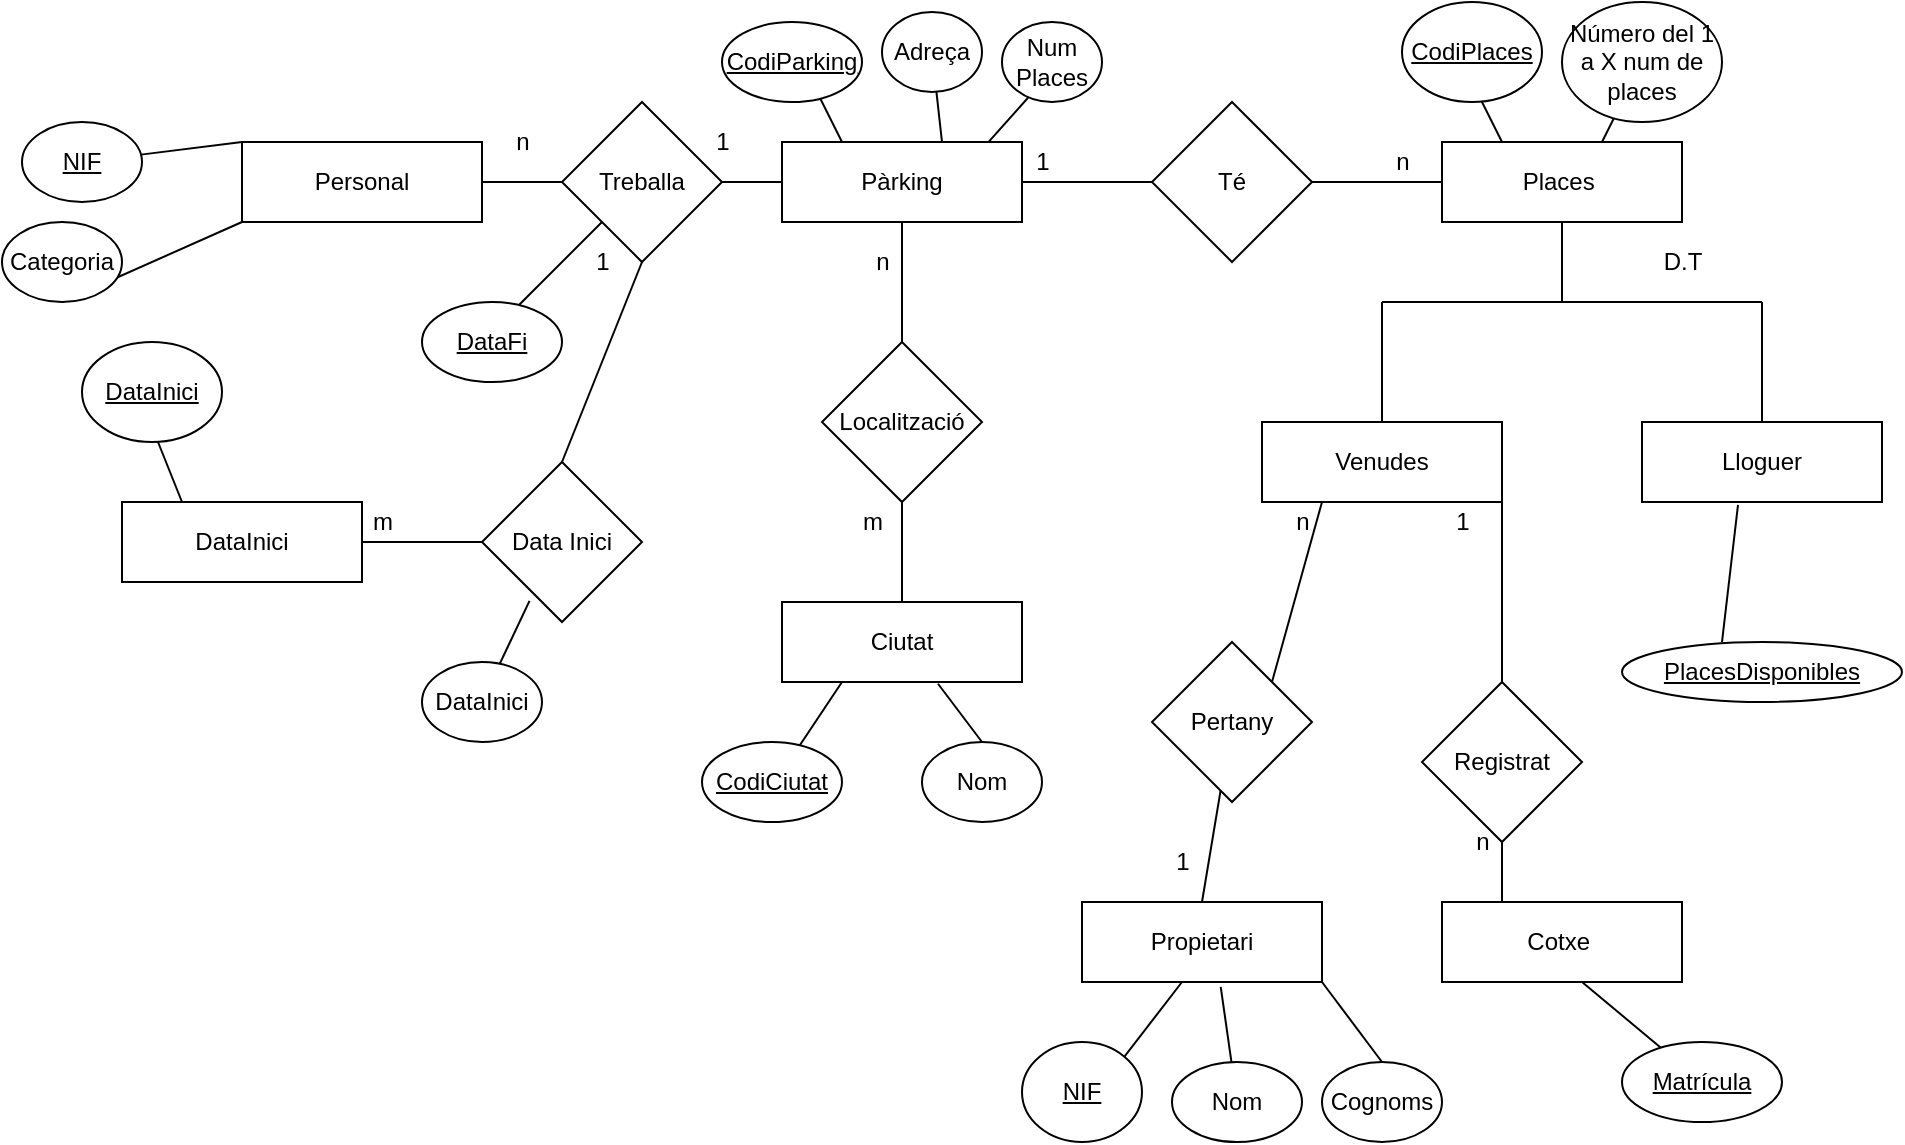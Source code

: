 <mxfile version="13.10.1" type="github">
  <diagram id="R2lEEEUBdFMjLlhIrx00" name="Page-1">
    <mxGraphModel dx="2354" dy="615" grid="1" gridSize="10" guides="1" tooltips="1" connect="1" arrows="1" fold="1" page="1" pageScale="1" pageWidth="850" pageHeight="1100" math="0" shadow="0" extFonts="Permanent Marker^https://fonts.googleapis.com/css?family=Permanent+Marker">
      <root>
        <mxCell id="0" />
        <mxCell id="1" parent="0" />
        <mxCell id="UzssVdVslOZe2eo8AeVJ-1" value="Pàrking" style="rounded=0;whiteSpace=wrap;html=1;" vertex="1" parent="1">
          <mxGeometry x="160" y="200" width="120" height="40" as="geometry" />
        </mxCell>
        <mxCell id="UzssVdVslOZe2eo8AeVJ-2" value="" style="endArrow=none;html=1;" edge="1" parent="1" source="UzssVdVslOZe2eo8AeVJ-5">
          <mxGeometry width="50" height="50" relative="1" as="geometry">
            <mxPoint x="240" y="200" as="sourcePoint" />
            <mxPoint x="260" y="160" as="targetPoint" />
          </mxGeometry>
        </mxCell>
        <mxCell id="UzssVdVslOZe2eo8AeVJ-3" value="" style="endArrow=none;html=1;exitX=0.25;exitY=0;exitDx=0;exitDy=0;" edge="1" parent="1" source="UzssVdVslOZe2eo8AeVJ-1">
          <mxGeometry width="50" height="50" relative="1" as="geometry">
            <mxPoint x="160" y="180" as="sourcePoint" />
            <mxPoint x="170" y="160" as="targetPoint" />
          </mxGeometry>
        </mxCell>
        <mxCell id="UzssVdVslOZe2eo8AeVJ-4" value="&lt;u&gt;CodiParking&lt;/u&gt;" style="ellipse;whiteSpace=wrap;html=1;" vertex="1" parent="1">
          <mxGeometry x="130" y="140" width="70" height="40" as="geometry" />
        </mxCell>
        <mxCell id="UzssVdVslOZe2eo8AeVJ-5" value="Adreça" style="ellipse;whiteSpace=wrap;html=1;" vertex="1" parent="1">
          <mxGeometry x="210" y="135" width="50" height="40" as="geometry" />
        </mxCell>
        <mxCell id="UzssVdVslOZe2eo8AeVJ-6" value="" style="endArrow=none;html=1;" edge="1" parent="1" target="UzssVdVslOZe2eo8AeVJ-5">
          <mxGeometry width="50" height="50" relative="1" as="geometry">
            <mxPoint x="240" y="200" as="sourcePoint" />
            <mxPoint x="260" y="160" as="targetPoint" />
          </mxGeometry>
        </mxCell>
        <mxCell id="UzssVdVslOZe2eo8AeVJ-7" value="" style="endArrow=none;html=1;exitX=1;exitY=0.5;exitDx=0;exitDy=0;" edge="1" parent="1" source="UzssVdVslOZe2eo8AeVJ-1">
          <mxGeometry width="50" height="50" relative="1" as="geometry">
            <mxPoint x="300" y="230" as="sourcePoint" />
            <mxPoint x="350" y="220" as="targetPoint" />
          </mxGeometry>
        </mxCell>
        <mxCell id="UzssVdVslOZe2eo8AeVJ-8" value="1" style="text;html=1;align=center;verticalAlign=middle;resizable=0;points=[];autosize=1;" vertex="1" parent="1">
          <mxGeometry x="280" y="200" width="20" height="20" as="geometry" />
        </mxCell>
        <mxCell id="UzssVdVslOZe2eo8AeVJ-9" value="Té" style="rhombus;whiteSpace=wrap;html=1;" vertex="1" parent="1">
          <mxGeometry x="345" y="180" width="80" height="80" as="geometry" />
        </mxCell>
        <mxCell id="UzssVdVslOZe2eo8AeVJ-10" value="" style="endArrow=none;html=1;exitX=1;exitY=0.5;exitDx=0;exitDy=0;" edge="1" parent="1" source="UzssVdVslOZe2eo8AeVJ-9">
          <mxGeometry width="50" height="50" relative="1" as="geometry">
            <mxPoint x="470" y="250" as="sourcePoint" />
            <mxPoint x="490" y="220" as="targetPoint" />
          </mxGeometry>
        </mxCell>
        <mxCell id="UzssVdVslOZe2eo8AeVJ-11" value="Places&amp;nbsp;" style="rounded=0;whiteSpace=wrap;html=1;" vertex="1" parent="1">
          <mxGeometry x="490" y="200" width="120" height="40" as="geometry" />
        </mxCell>
        <mxCell id="UzssVdVslOZe2eo8AeVJ-12" value="n" style="text;html=1;align=center;verticalAlign=middle;resizable=0;points=[];autosize=1;" vertex="1" parent="1">
          <mxGeometry x="460" y="200" width="20" height="20" as="geometry" />
        </mxCell>
        <mxCell id="UzssVdVslOZe2eo8AeVJ-13" value="" style="endArrow=none;html=1;" edge="1" parent="1">
          <mxGeometry width="50" height="50" relative="1" as="geometry">
            <mxPoint x="570" y="200" as="sourcePoint" />
            <mxPoint x="590" y="160" as="targetPoint" />
          </mxGeometry>
        </mxCell>
        <mxCell id="UzssVdVslOZe2eo8AeVJ-14" value="Número del 1 a X num de places" style="ellipse;whiteSpace=wrap;html=1;" vertex="1" parent="1">
          <mxGeometry x="550" y="130" width="80" height="60" as="geometry" />
        </mxCell>
        <mxCell id="UzssVdVslOZe2eo8AeVJ-15" value="" style="endArrow=none;html=1;exitX=0.25;exitY=0;exitDx=0;exitDy=0;" edge="1" parent="1" source="UzssVdVslOZe2eo8AeVJ-11">
          <mxGeometry width="50" height="50" relative="1" as="geometry">
            <mxPoint x="490" y="180" as="sourcePoint" />
            <mxPoint x="500" y="160" as="targetPoint" />
          </mxGeometry>
        </mxCell>
        <mxCell id="UzssVdVslOZe2eo8AeVJ-16" value="&lt;u&gt;CodiPlaces&lt;/u&gt;" style="ellipse;whiteSpace=wrap;html=1;" vertex="1" parent="1">
          <mxGeometry x="470" y="130" width="70" height="50" as="geometry" />
        </mxCell>
        <mxCell id="UzssVdVslOZe2eo8AeVJ-18" value="" style="endArrow=none;html=1;entryX=0.5;entryY=1;entryDx=0;entryDy=0;" edge="1" parent="1" target="UzssVdVslOZe2eo8AeVJ-11">
          <mxGeometry width="50" height="50" relative="1" as="geometry">
            <mxPoint x="550" y="280" as="sourcePoint" />
            <mxPoint x="590" y="250" as="targetPoint" />
          </mxGeometry>
        </mxCell>
        <mxCell id="UzssVdVslOZe2eo8AeVJ-19" value="" style="endArrow=none;html=1;" edge="1" parent="1">
          <mxGeometry width="50" height="50" relative="1" as="geometry">
            <mxPoint x="460" y="280" as="sourcePoint" />
            <mxPoint x="650" y="280" as="targetPoint" />
          </mxGeometry>
        </mxCell>
        <mxCell id="UzssVdVslOZe2eo8AeVJ-20" value="" style="endArrow=none;html=1;" edge="1" parent="1">
          <mxGeometry width="50" height="50" relative="1" as="geometry">
            <mxPoint x="460" y="340" as="sourcePoint" />
            <mxPoint x="460" y="280" as="targetPoint" />
          </mxGeometry>
        </mxCell>
        <mxCell id="UzssVdVslOZe2eo8AeVJ-21" value="Venudes" style="rounded=0;whiteSpace=wrap;html=1;" vertex="1" parent="1">
          <mxGeometry x="400" y="340" width="120" height="40" as="geometry" />
        </mxCell>
        <mxCell id="UzssVdVslOZe2eo8AeVJ-22" value="" style="endArrow=none;html=1;" edge="1" parent="1">
          <mxGeometry width="50" height="50" relative="1" as="geometry">
            <mxPoint x="650" y="350" as="sourcePoint" />
            <mxPoint x="650" y="280" as="targetPoint" />
          </mxGeometry>
        </mxCell>
        <mxCell id="UzssVdVslOZe2eo8AeVJ-23" value="Lloguer" style="rounded=0;whiteSpace=wrap;html=1;" vertex="1" parent="1">
          <mxGeometry x="590" y="340" width="120" height="40" as="geometry" />
        </mxCell>
        <mxCell id="UzssVdVslOZe2eo8AeVJ-26" value="Nom" style="ellipse;whiteSpace=wrap;html=1;" vertex="1" parent="1">
          <mxGeometry x="355" y="660" width="65" height="40" as="geometry" />
        </mxCell>
        <mxCell id="UzssVdVslOZe2eo8AeVJ-27" value="Cognoms" style="ellipse;whiteSpace=wrap;html=1;" vertex="1" parent="1">
          <mxGeometry x="430" y="660" width="60" height="40" as="geometry" />
        </mxCell>
        <mxCell id="UzssVdVslOZe2eo8AeVJ-28" value="" style="endArrow=none;html=1;entryX=0.578;entryY=1.06;entryDx=0;entryDy=0;entryPerimeter=0;" edge="1" parent="1" source="UzssVdVslOZe2eo8AeVJ-26" target="UzssVdVslOZe2eo8AeVJ-88">
          <mxGeometry width="50" height="50" relative="1" as="geometry">
            <mxPoint x="400" y="410" as="sourcePoint" />
            <mxPoint x="420" y="380" as="targetPoint" />
          </mxGeometry>
        </mxCell>
        <mxCell id="UzssVdVslOZe2eo8AeVJ-29" value="" style="endArrow=none;html=1;entryX=1;entryY=1;entryDx=0;entryDy=0;exitX=0.5;exitY=0;exitDx=0;exitDy=0;" edge="1" parent="1" source="UzssVdVslOZe2eo8AeVJ-27" target="UzssVdVslOZe2eo8AeVJ-88">
          <mxGeometry width="50" height="50" relative="1" as="geometry">
            <mxPoint x="440" y="420" as="sourcePoint" />
            <mxPoint x="490" y="370" as="targetPoint" />
          </mxGeometry>
        </mxCell>
        <mxCell id="UzssVdVslOZe2eo8AeVJ-30" value="D.T" style="text;html=1;align=center;verticalAlign=middle;resizable=0;points=[];autosize=1;" vertex="1" parent="1">
          <mxGeometry x="595" y="250" width="30" height="20" as="geometry" />
        </mxCell>
        <mxCell id="UzssVdVslOZe2eo8AeVJ-33" value="" style="endArrow=none;html=1;entryX=0;entryY=0.5;entryDx=0;entryDy=0;exitX=1;exitY=0.5;exitDx=0;exitDy=0;" edge="1" parent="1" source="UzssVdVslOZe2eo8AeVJ-34" target="UzssVdVslOZe2eo8AeVJ-1">
          <mxGeometry width="50" height="50" relative="1" as="geometry">
            <mxPoint x="220" y="290" as="sourcePoint" />
            <mxPoint x="240" y="260" as="targetPoint" />
          </mxGeometry>
        </mxCell>
        <mxCell id="UzssVdVslOZe2eo8AeVJ-34" value="Treballa" style="rhombus;whiteSpace=wrap;html=1;" vertex="1" parent="1">
          <mxGeometry x="50" y="180" width="80" height="80" as="geometry" />
        </mxCell>
        <mxCell id="UzssVdVslOZe2eo8AeVJ-35" value="" style="endArrow=none;html=1;entryX=0;entryY=0.5;entryDx=0;entryDy=0;exitX=1;exitY=0.5;exitDx=0;exitDy=0;" edge="1" parent="1" source="UzssVdVslOZe2eo8AeVJ-36" target="UzssVdVslOZe2eo8AeVJ-34">
          <mxGeometry width="50" height="50" relative="1" as="geometry">
            <mxPoint x="220" y="410" as="sourcePoint" />
            <mxPoint x="220" y="380" as="targetPoint" />
          </mxGeometry>
        </mxCell>
        <mxCell id="UzssVdVslOZe2eo8AeVJ-36" value="Personal" style="rounded=0;whiteSpace=wrap;html=1;" vertex="1" parent="1">
          <mxGeometry x="-110" y="200" width="120" height="40" as="geometry" />
        </mxCell>
        <mxCell id="UzssVdVslOZe2eo8AeVJ-37" value="n" style="text;html=1;align=center;verticalAlign=middle;resizable=0;points=[];autosize=1;" vertex="1" parent="1">
          <mxGeometry x="20" y="190" width="20" height="20" as="geometry" />
        </mxCell>
        <mxCell id="UzssVdVslOZe2eo8AeVJ-38" value="1" style="text;html=1;align=center;verticalAlign=middle;resizable=0;points=[];autosize=1;" vertex="1" parent="1">
          <mxGeometry x="120" y="190" width="20" height="20" as="geometry" />
        </mxCell>
        <mxCell id="UzssVdVslOZe2eo8AeVJ-39" value="" style="endArrow=none;html=1;exitX=0.5;exitY=1;exitDx=0;exitDy=0;" edge="1" parent="1" source="UzssVdVslOZe2eo8AeVJ-40">
          <mxGeometry width="50" height="50" relative="1" as="geometry">
            <mxPoint x="170" y="480" as="sourcePoint" />
            <mxPoint x="-110" y="240" as="targetPoint" />
          </mxGeometry>
        </mxCell>
        <mxCell id="UzssVdVslOZe2eo8AeVJ-40" value="Categoria" style="ellipse;whiteSpace=wrap;html=1;" vertex="1" parent="1">
          <mxGeometry x="-230" y="240" width="60" height="40" as="geometry" />
        </mxCell>
        <mxCell id="UzssVdVslOZe2eo8AeVJ-42" value="" style="endArrow=none;html=1;entryX=0.5;entryY=1;entryDx=0;entryDy=0;" edge="1" parent="1" target="UzssVdVslOZe2eo8AeVJ-1">
          <mxGeometry width="50" height="50" relative="1" as="geometry">
            <mxPoint x="220" y="330" as="sourcePoint" />
            <mxPoint x="210" y="260" as="targetPoint" />
          </mxGeometry>
        </mxCell>
        <mxCell id="UzssVdVslOZe2eo8AeVJ-51" value="Data Inici" style="rhombus;whiteSpace=wrap;html=1;" vertex="1" parent="1">
          <mxGeometry x="10" y="360" width="80" height="80" as="geometry" />
        </mxCell>
        <mxCell id="UzssVdVslOZe2eo8AeVJ-52" value="" style="endArrow=none;html=1;entryX=0;entryY=0.5;entryDx=0;entryDy=0;" edge="1" parent="1" target="UzssVdVslOZe2eo8AeVJ-51">
          <mxGeometry width="50" height="50" relative="1" as="geometry">
            <mxPoint x="-50" y="400" as="sourcePoint" />
            <mxPoint x="-10" y="380" as="targetPoint" />
          </mxGeometry>
        </mxCell>
        <mxCell id="UzssVdVslOZe2eo8AeVJ-53" value="DataInici" style="rounded=0;whiteSpace=wrap;html=1;" vertex="1" parent="1">
          <mxGeometry x="-170" y="380" width="120" height="40" as="geometry" />
        </mxCell>
        <mxCell id="UzssVdVslOZe2eo8AeVJ-54" value="" style="endArrow=none;html=1;exitX=0.297;exitY=0.868;exitDx=0;exitDy=0;exitPerimeter=0;" edge="1" parent="1" source="UzssVdVslOZe2eo8AeVJ-51" target="UzssVdVslOZe2eo8AeVJ-55">
          <mxGeometry width="50" height="50" relative="1" as="geometry">
            <mxPoint x="30" y="360" as="sourcePoint" />
            <mxPoint x="20" y="320" as="targetPoint" />
          </mxGeometry>
        </mxCell>
        <mxCell id="UzssVdVslOZe2eo8AeVJ-55" value="DataInici" style="ellipse;whiteSpace=wrap;html=1;" vertex="1" parent="1">
          <mxGeometry x="-20" y="460" width="60" height="40" as="geometry" />
        </mxCell>
        <mxCell id="UzssVdVslOZe2eo8AeVJ-57" value="m" style="text;html=1;align=center;verticalAlign=middle;resizable=0;points=[];autosize=1;" vertex="1" parent="1">
          <mxGeometry x="-55" y="380" width="30" height="20" as="geometry" />
        </mxCell>
        <mxCell id="UzssVdVslOZe2eo8AeVJ-58" value="" style="endArrow=none;html=1;exitX=0.25;exitY=0;exitDx=0;exitDy=0;" edge="1" parent="1" source="UzssVdVslOZe2eo8AeVJ-53">
          <mxGeometry width="50" height="50" relative="1" as="geometry">
            <mxPoint x="-150" y="360" as="sourcePoint" />
            <mxPoint x="-160" y="330" as="targetPoint" />
          </mxGeometry>
        </mxCell>
        <mxCell id="UzssVdVslOZe2eo8AeVJ-59" value="&lt;u&gt;DataInici&lt;/u&gt;" style="ellipse;whiteSpace=wrap;html=1;" vertex="1" parent="1">
          <mxGeometry x="-190" y="300" width="70" height="50" as="geometry" />
        </mxCell>
        <mxCell id="UzssVdVslOZe2eo8AeVJ-62" value="" style="endArrow=none;html=1;exitX=0.862;exitY=-0.004;exitDx=0;exitDy=0;exitPerimeter=0;" edge="1" parent="1" source="UzssVdVslOZe2eo8AeVJ-1">
          <mxGeometry width="50" height="50" relative="1" as="geometry">
            <mxPoint x="270" y="180" as="sourcePoint" />
            <mxPoint x="290" y="170" as="targetPoint" />
          </mxGeometry>
        </mxCell>
        <mxCell id="UzssVdVslOZe2eo8AeVJ-63" value="Num Places" style="ellipse;whiteSpace=wrap;html=1;" vertex="1" parent="1">
          <mxGeometry x="270" y="140" width="50" height="40" as="geometry" />
        </mxCell>
        <mxCell id="UzssVdVslOZe2eo8AeVJ-64" value="Localització" style="rhombus;whiteSpace=wrap;html=1;" vertex="1" parent="1">
          <mxGeometry x="180" y="300" width="80" height="80" as="geometry" />
        </mxCell>
        <mxCell id="UzssVdVslOZe2eo8AeVJ-65" value="n" style="text;html=1;align=center;verticalAlign=middle;resizable=0;points=[];autosize=1;" vertex="1" parent="1">
          <mxGeometry x="200" y="250" width="20" height="20" as="geometry" />
        </mxCell>
        <mxCell id="UzssVdVslOZe2eo8AeVJ-66" value="" style="endArrow=none;html=1;entryX=0.5;entryY=1;entryDx=0;entryDy=0;" edge="1" parent="1" target="UzssVdVslOZe2eo8AeVJ-64">
          <mxGeometry width="50" height="50" relative="1" as="geometry">
            <mxPoint x="220" y="430" as="sourcePoint" />
            <mxPoint x="220" y="400" as="targetPoint" />
          </mxGeometry>
        </mxCell>
        <mxCell id="UzssVdVslOZe2eo8AeVJ-67" value="Ciutat" style="rounded=0;whiteSpace=wrap;html=1;" vertex="1" parent="1">
          <mxGeometry x="160" y="430" width="120" height="40" as="geometry" />
        </mxCell>
        <mxCell id="UzssVdVslOZe2eo8AeVJ-68" value="m" style="text;html=1;align=center;verticalAlign=middle;resizable=0;points=[];autosize=1;" vertex="1" parent="1">
          <mxGeometry x="190" y="380" width="30" height="20" as="geometry" />
        </mxCell>
        <mxCell id="UzssVdVslOZe2eo8AeVJ-69" value="" style="endArrow=none;html=1;entryX=0.25;entryY=1;entryDx=0;entryDy=0;" edge="1" parent="1" target="UzssVdVslOZe2eo8AeVJ-67">
          <mxGeometry width="50" height="50" relative="1" as="geometry">
            <mxPoint x="150" y="530" as="sourcePoint" />
            <mxPoint x="200" y="480" as="targetPoint" />
          </mxGeometry>
        </mxCell>
        <mxCell id="UzssVdVslOZe2eo8AeVJ-70" value="&lt;u&gt;CodiCiutat&lt;/u&gt;" style="ellipse;whiteSpace=wrap;html=1;" vertex="1" parent="1">
          <mxGeometry x="120" y="500" width="70" height="40" as="geometry" />
        </mxCell>
        <mxCell id="UzssVdVslOZe2eo8AeVJ-71" value="" style="endArrow=none;html=1;exitX=0.5;exitY=0;exitDx=0;exitDy=0;entryX=0.65;entryY=1.022;entryDx=0;entryDy=0;entryPerimeter=0;" edge="1" parent="1" source="UzssVdVslOZe2eo8AeVJ-72" target="UzssVdVslOZe2eo8AeVJ-67">
          <mxGeometry width="50" height="50" relative="1" as="geometry">
            <mxPoint x="220" y="510" as="sourcePoint" />
            <mxPoint x="240" y="480" as="targetPoint" />
          </mxGeometry>
        </mxCell>
        <mxCell id="UzssVdVslOZe2eo8AeVJ-72" value="Nom" style="ellipse;whiteSpace=wrap;html=1;" vertex="1" parent="1">
          <mxGeometry x="230" y="500" width="60" height="40" as="geometry" />
        </mxCell>
        <mxCell id="UzssVdVslOZe2eo8AeVJ-73" value="&lt;u&gt;NIF&lt;/u&gt;" style="ellipse;whiteSpace=wrap;html=1;" vertex="1" parent="1">
          <mxGeometry x="-220" y="190" width="60" height="40" as="geometry" />
        </mxCell>
        <mxCell id="UzssVdVslOZe2eo8AeVJ-74" value="" style="endArrow=none;html=1;" edge="1" parent="1" target="UzssVdVslOZe2eo8AeVJ-73">
          <mxGeometry width="50" height="50" relative="1" as="geometry">
            <mxPoint x="-110" y="200" as="sourcePoint" />
            <mxPoint x="-80" y="160" as="targetPoint" />
          </mxGeometry>
        </mxCell>
        <mxCell id="UzssVdVslOZe2eo8AeVJ-75" value="" style="endArrow=none;html=1;entryX=0.5;entryY=1;entryDx=0;entryDy=0;exitX=0.5;exitY=0;exitDx=0;exitDy=0;" edge="1" parent="1" source="UzssVdVslOZe2eo8AeVJ-51" target="UzssVdVslOZe2eo8AeVJ-34">
          <mxGeometry width="50" height="50" relative="1" as="geometry">
            <mxPoint x="220" y="330" as="sourcePoint" />
            <mxPoint x="270" y="280" as="targetPoint" />
          </mxGeometry>
        </mxCell>
        <mxCell id="UzssVdVslOZe2eo8AeVJ-76" value="" style="endArrow=none;html=1;entryX=0;entryY=1;entryDx=0;entryDy=0;" edge="1" parent="1" target="UzssVdVslOZe2eo8AeVJ-34">
          <mxGeometry width="50" height="50" relative="1" as="geometry">
            <mxPoint x="10" y="300" as="sourcePoint" />
            <mxPoint x="60" y="250" as="targetPoint" />
          </mxGeometry>
        </mxCell>
        <mxCell id="UzssVdVslOZe2eo8AeVJ-77" value="&lt;u&gt;DataFi&lt;/u&gt;" style="ellipse;whiteSpace=wrap;html=1;" vertex="1" parent="1">
          <mxGeometry x="-20" y="280" width="70" height="40" as="geometry" />
        </mxCell>
        <mxCell id="UzssVdVslOZe2eo8AeVJ-78" value="1" style="text;html=1;align=center;verticalAlign=middle;resizable=0;points=[];autosize=1;" vertex="1" parent="1">
          <mxGeometry x="60" y="250" width="20" height="20" as="geometry" />
        </mxCell>
        <mxCell id="UzssVdVslOZe2eo8AeVJ-80" value="" style="endArrow=none;html=1;entryX=0.4;entryY=1.037;entryDx=0;entryDy=0;entryPerimeter=0;" edge="1" parent="1" target="UzssVdVslOZe2eo8AeVJ-23">
          <mxGeometry width="50" height="50" relative="1" as="geometry">
            <mxPoint x="630" y="450" as="sourcePoint" />
            <mxPoint x="680" y="400" as="targetPoint" />
          </mxGeometry>
        </mxCell>
        <mxCell id="UzssVdVslOZe2eo8AeVJ-81" value="&lt;u&gt;PlacesDisponibles&lt;/u&gt;" style="ellipse;whiteSpace=wrap;html=1;" vertex="1" parent="1">
          <mxGeometry x="580" y="450" width="140" height="30" as="geometry" />
        </mxCell>
        <mxCell id="UzssVdVslOZe2eo8AeVJ-83" value="" style="endArrow=none;html=1;entryX=0.25;entryY=1;entryDx=0;entryDy=0;exitX=1;exitY=0;exitDx=0;exitDy=0;" edge="1" parent="1" source="UzssVdVslOZe2eo8AeVJ-85" target="UzssVdVslOZe2eo8AeVJ-21">
          <mxGeometry width="50" height="50" relative="1" as="geometry">
            <mxPoint x="430" y="470" as="sourcePoint" />
            <mxPoint x="460" y="450" as="targetPoint" />
          </mxGeometry>
        </mxCell>
        <mxCell id="UzssVdVslOZe2eo8AeVJ-84" value="n" style="text;html=1;align=center;verticalAlign=middle;resizable=0;points=[];autosize=1;" vertex="1" parent="1">
          <mxGeometry x="410" y="380" width="20" height="20" as="geometry" />
        </mxCell>
        <mxCell id="UzssVdVslOZe2eo8AeVJ-85" value="Pertany" style="rhombus;whiteSpace=wrap;html=1;" vertex="1" parent="1">
          <mxGeometry x="345" y="450" width="80" height="80" as="geometry" />
        </mxCell>
        <mxCell id="UzssVdVslOZe2eo8AeVJ-86" value="" style="endArrow=none;html=1;" edge="1" parent="1" target="UzssVdVslOZe2eo8AeVJ-85">
          <mxGeometry width="50" height="50" relative="1" as="geometry">
            <mxPoint x="370" y="580" as="sourcePoint" />
            <mxPoint x="370" y="540" as="targetPoint" />
          </mxGeometry>
        </mxCell>
        <mxCell id="UzssVdVslOZe2eo8AeVJ-87" value="1" style="text;html=1;align=center;verticalAlign=middle;resizable=0;points=[];autosize=1;" vertex="1" parent="1">
          <mxGeometry x="350" y="550" width="20" height="20" as="geometry" />
        </mxCell>
        <mxCell id="UzssVdVslOZe2eo8AeVJ-88" value="Propietari" style="rounded=0;whiteSpace=wrap;html=1;" vertex="1" parent="1">
          <mxGeometry x="310" y="580" width="120" height="40" as="geometry" />
        </mxCell>
        <mxCell id="UzssVdVslOZe2eo8AeVJ-89" value="&lt;u&gt;NIF&lt;/u&gt;" style="ellipse;whiteSpace=wrap;html=1;" vertex="1" parent="1">
          <mxGeometry x="280" y="650" width="60" height="50" as="geometry" />
        </mxCell>
        <mxCell id="UzssVdVslOZe2eo8AeVJ-90" value="" style="endArrow=none;html=1;exitX=1;exitY=0;exitDx=0;exitDy=0;" edge="1" parent="1" source="UzssVdVslOZe2eo8AeVJ-89">
          <mxGeometry width="50" height="50" relative="1" as="geometry">
            <mxPoint x="310" y="670" as="sourcePoint" />
            <mxPoint x="360" y="620" as="targetPoint" />
          </mxGeometry>
        </mxCell>
        <mxCell id="UzssVdVslOZe2eo8AeVJ-91" value="" style="endArrow=none;html=1;entryX=1;entryY=1;entryDx=0;entryDy=0;" edge="1" parent="1" target="UzssVdVslOZe2eo8AeVJ-21">
          <mxGeometry width="50" height="50" relative="1" as="geometry">
            <mxPoint x="520" y="480" as="sourcePoint" />
            <mxPoint x="540" y="420" as="targetPoint" />
          </mxGeometry>
        </mxCell>
        <mxCell id="UzssVdVslOZe2eo8AeVJ-94" value="Registrat" style="rhombus;whiteSpace=wrap;html=1;" vertex="1" parent="1">
          <mxGeometry x="480" y="470" width="80" height="80" as="geometry" />
        </mxCell>
        <mxCell id="UzssVdVslOZe2eo8AeVJ-95" value="Cotxe&amp;nbsp;" style="rounded=0;whiteSpace=wrap;html=1;" vertex="1" parent="1">
          <mxGeometry x="490" y="580" width="120" height="40" as="geometry" />
        </mxCell>
        <mxCell id="UzssVdVslOZe2eo8AeVJ-97" value="1" style="text;html=1;align=center;verticalAlign=middle;resizable=0;points=[];autosize=1;" vertex="1" parent="1">
          <mxGeometry x="490" y="380" width="20" height="20" as="geometry" />
        </mxCell>
        <mxCell id="UzssVdVslOZe2eo8AeVJ-98" value="" style="endArrow=none;html=1;entryX=0.5;entryY=1;entryDx=0;entryDy=0;exitX=0.25;exitY=0;exitDx=0;exitDy=0;" edge="1" parent="1" source="UzssVdVslOZe2eo8AeVJ-95" target="UzssVdVslOZe2eo8AeVJ-94">
          <mxGeometry width="50" height="50" relative="1" as="geometry">
            <mxPoint x="510" y="590" as="sourcePoint" />
            <mxPoint x="560" y="540" as="targetPoint" />
          </mxGeometry>
        </mxCell>
        <mxCell id="UzssVdVslOZe2eo8AeVJ-99" value="n" style="text;html=1;align=center;verticalAlign=middle;resizable=0;points=[];autosize=1;" vertex="1" parent="1">
          <mxGeometry x="500" y="540" width="20" height="20" as="geometry" />
        </mxCell>
        <mxCell id="UzssVdVslOZe2eo8AeVJ-100" value="&lt;u&gt;Matrícula&lt;/u&gt;" style="ellipse;whiteSpace=wrap;html=1;" vertex="1" parent="1">
          <mxGeometry x="580" y="650" width="80" height="40" as="geometry" />
        </mxCell>
        <mxCell id="UzssVdVslOZe2eo8AeVJ-101" value="" style="endArrow=none;html=1;" edge="1" parent="1" source="UzssVdVslOZe2eo8AeVJ-100">
          <mxGeometry width="50" height="50" relative="1" as="geometry">
            <mxPoint x="510" y="670" as="sourcePoint" />
            <mxPoint x="560" y="620" as="targetPoint" />
          </mxGeometry>
        </mxCell>
      </root>
    </mxGraphModel>
  </diagram>
</mxfile>
